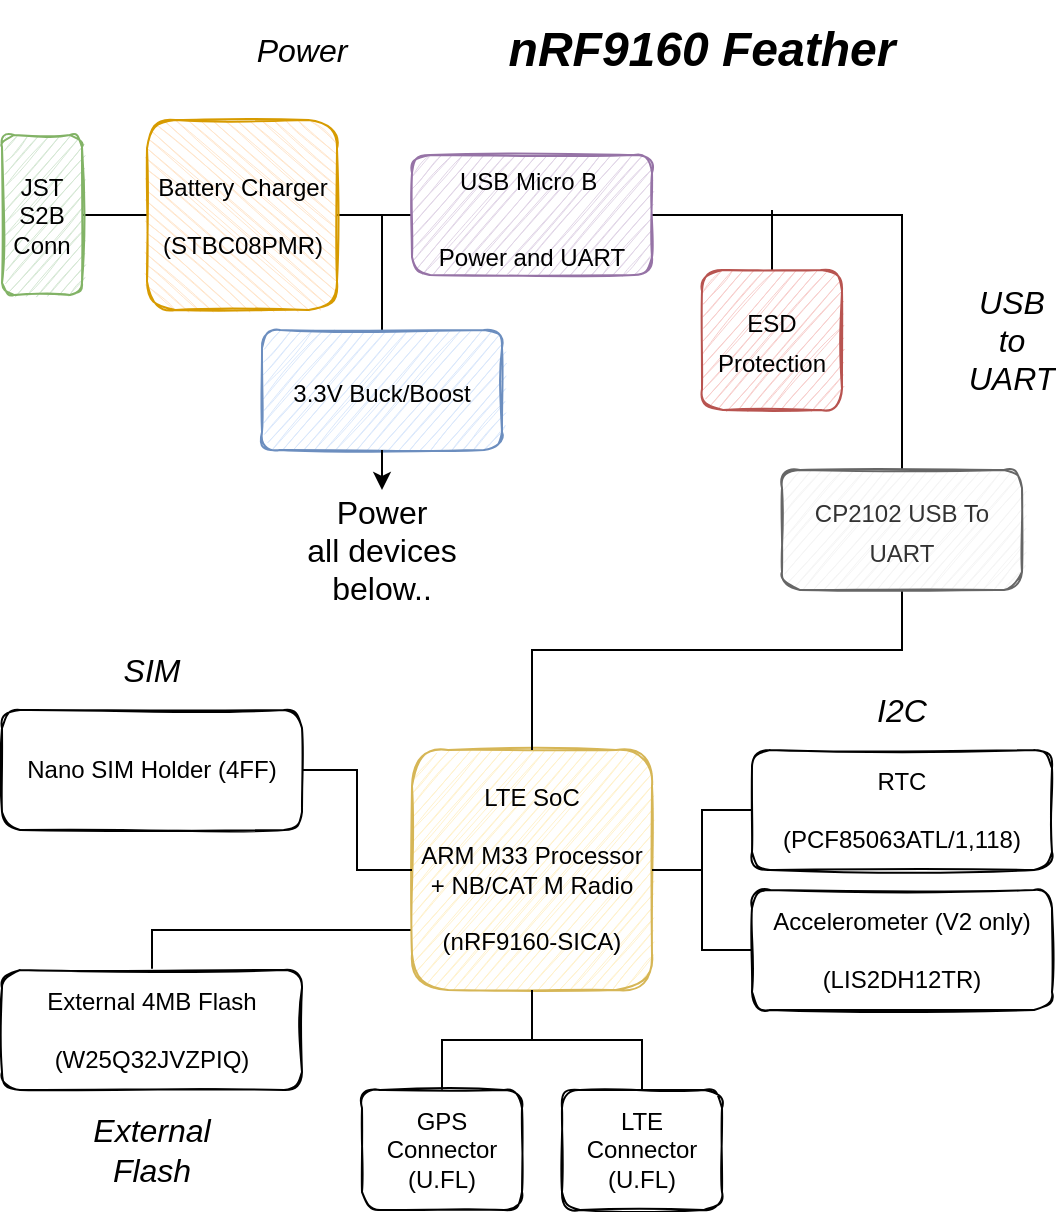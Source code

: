 <mxfile version="13.11.0" type="device"><diagram id="BEykM36OXGtkrBzf-Taj" name="Page-1"><mxGraphModel dx="1057" dy="709" grid="1" gridSize="10" guides="1" tooltips="1" connect="1" arrows="1" fold="1" page="1" pageScale="1" pageWidth="827" pageHeight="1169" math="0" shadow="0"><root><mxCell id="0"/><mxCell id="1" parent="0"/><mxCell id="l_KoXx_oihHd_-f_U5PK-13" value="" style="edgeStyle=orthogonalEdgeStyle;rounded=0;orthogonalLoop=1;jettySize=auto;html=1;endArrow=none;endFill=0;" edge="1" parent="1" source="l_KoXx_oihHd_-f_U5PK-1" target="l_KoXx_oihHd_-f_U5PK-12"><mxGeometry relative="1" as="geometry"/></mxCell><mxCell id="l_KoXx_oihHd_-f_U5PK-19" value="" style="edgeStyle=orthogonalEdgeStyle;rounded=0;orthogonalLoop=1;jettySize=auto;html=1;endArrow=none;endFill=0;fontSize=16;exitX=0.5;exitY=0;exitDx=0;exitDy=0;" edge="1" parent="1" source="l_KoXx_oihHd_-f_U5PK-21"><mxGeometry relative="1" as="geometry"><mxPoint x="320" y="160" as="sourcePoint"/><mxPoint x="320" y="123" as="targetPoint"/></mxGeometry></mxCell><mxCell id="l_KoXx_oihHd_-f_U5PK-39" style="edgeStyle=orthogonalEdgeStyle;rounded=0;orthogonalLoop=1;jettySize=auto;html=1;exitX=0;exitY=0.75;exitDx=0;exitDy=0;endArrow=none;endFill=0;fontSize=16;entryX=0.5;entryY=0;entryDx=0;entryDy=0;" edge="1" parent="1" source="l_KoXx_oihHd_-f_U5PK-1" target="l_KoXx_oihHd_-f_U5PK-41"><mxGeometry relative="1" as="geometry"><mxPoint x="220" y="530" as="targetPoint"/><Array as="points"><mxPoint x="205" y="480"/></Array></mxGeometry></mxCell><mxCell id="l_KoXx_oihHd_-f_U5PK-1" value="LTE SoC&lt;br&gt;&lt;br&gt;ARM M33 Processor&lt;br&gt;+ NB/CAT M Radio&lt;br&gt;&lt;br&gt;(nRF9160-SICA)" style="whiteSpace=wrap;html=1;aspect=fixed;fillColor=#fff2cc;strokeColor=#d6b656;rounded=1;glass=0;shadow=0;sketch=1;" vertex="1" parent="1"><mxGeometry x="335" y="390" width="120" height="120" as="geometry"/></mxCell><mxCell id="l_KoXx_oihHd_-f_U5PK-5" value="" style="edgeStyle=orthogonalEdgeStyle;rounded=0;orthogonalLoop=1;jettySize=auto;html=1;endArrow=none;endFill=0;" edge="1" parent="1" source="l_KoXx_oihHd_-f_U5PK-3"><mxGeometry relative="1" as="geometry"><mxPoint x="170" y="122.5" as="targetPoint"/></mxGeometry></mxCell><mxCell id="l_KoXx_oihHd_-f_U5PK-18" value="" style="edgeStyle=orthogonalEdgeStyle;rounded=0;orthogonalLoop=1;jettySize=auto;html=1;endArrow=none;endFill=0;fontSize=16;" edge="1" parent="1" source="l_KoXx_oihHd_-f_U5PK-3" target="l_KoXx_oihHd_-f_U5PK-17"><mxGeometry relative="1" as="geometry"/></mxCell><mxCell id="l_KoXx_oihHd_-f_U5PK-3" value="Battery Charger&lt;br&gt;&lt;br&gt;(STBC08PMR)" style="whiteSpace=wrap;html=1;aspect=fixed;fillColor=#ffe6cc;strokeColor=#d79b00;direction=south;rounded=1;sketch=1;" vertex="1" parent="1"><mxGeometry x="202.5" y="75" width="95" height="95" as="geometry"/></mxCell><mxCell id="l_KoXx_oihHd_-f_U5PK-7" value="JST&lt;br&gt;S2B&lt;br&gt;Conn" style="rounded=1;whiteSpace=wrap;html=1;shadow=0;glass=0;sketch=1;fillColor=#d5e8d4;strokeColor=#82b366;" vertex="1" parent="1"><mxGeometry x="130" y="82.5" width="40" height="80" as="geometry"/></mxCell><mxCell id="l_KoXx_oihHd_-f_U5PK-14" value="" style="edgeStyle=orthogonalEdgeStyle;rounded=0;orthogonalLoop=1;jettySize=auto;html=1;endArrow=none;endFill=0;" edge="1" parent="1" source="l_KoXx_oihHd_-f_U5PK-11" target="l_KoXx_oihHd_-f_U5PK-1"><mxGeometry relative="1" as="geometry"/></mxCell><mxCell id="l_KoXx_oihHd_-f_U5PK-11" value="RTC&lt;br&gt;&lt;br&gt;(PCF85063ATL/1,118)" style="rounded=1;whiteSpace=wrap;html=1;shadow=0;glass=0;sketch=1;" vertex="1" parent="1"><mxGeometry x="505" y="390" width="150" height="60" as="geometry"/></mxCell><mxCell id="l_KoXx_oihHd_-f_U5PK-12" value="Accelerometer (V2 only)&lt;br&gt;&lt;br&gt;(LIS2DH12TR)" style="rounded=1;whiteSpace=wrap;html=1;shadow=0;glass=0;sketch=1;" vertex="1" parent="1"><mxGeometry x="505" y="460" width="150" height="60" as="geometry"/></mxCell><mxCell id="l_KoXx_oihHd_-f_U5PK-15" value="I2C" style="text;html=1;strokeColor=none;fillColor=none;align=center;verticalAlign=middle;whiteSpace=wrap;rounded=0;shadow=0;glass=0;sketch=1;fontStyle=2;fontSize=16;" vertex="1" parent="1"><mxGeometry x="560" y="360" width="40" height="20" as="geometry"/></mxCell><mxCell id="l_KoXx_oihHd_-f_U5PK-32" style="edgeStyle=orthogonalEdgeStyle;rounded=0;orthogonalLoop=1;jettySize=auto;html=1;entryX=0.5;entryY=0;entryDx=0;entryDy=0;endArrow=none;endFill=0;fontSize=16;" edge="1" parent="1" source="l_KoXx_oihHd_-f_U5PK-17" target="l_KoXx_oihHd_-f_U5PK-31"><mxGeometry relative="1" as="geometry"/></mxCell><mxCell id="l_KoXx_oihHd_-f_U5PK-17" value="&lt;font style=&quot;font-size: 12px&quot;&gt;USB Micro B&amp;nbsp;&lt;br&gt;&lt;br&gt;Power and UART&lt;br&gt;&lt;/font&gt;" style="rounded=1;whiteSpace=wrap;html=1;shadow=0;glass=0;sketch=1;fontSize=16;fillColor=#e1d5e7;strokeColor=#9673a6;" vertex="1" parent="1"><mxGeometry x="335" y="92.5" width="120" height="60" as="geometry"/></mxCell><mxCell id="l_KoXx_oihHd_-f_U5PK-20" value="Power" style="text;html=1;strokeColor=none;fillColor=none;align=center;verticalAlign=middle;whiteSpace=wrap;rounded=0;shadow=0;glass=0;sketch=1;fontStyle=2;fontSize=16;" vertex="1" parent="1"><mxGeometry x="260" y="30" width="40" height="20" as="geometry"/></mxCell><mxCell id="l_KoXx_oihHd_-f_U5PK-21" value="&lt;font style=&quot;font-size: 12px&quot;&gt;3.3V Buck/Boost&lt;/font&gt;" style="rounded=1;whiteSpace=wrap;html=1;shadow=0;glass=0;sketch=1;fontSize=16;fillColor=#dae8fc;strokeColor=#6c8ebf;" vertex="1" parent="1"><mxGeometry x="260" y="180" width="120" height="60" as="geometry"/></mxCell><mxCell id="l_KoXx_oihHd_-f_U5PK-23" value="SIM" style="text;html=1;strokeColor=none;fillColor=none;align=center;verticalAlign=middle;whiteSpace=wrap;rounded=0;shadow=0;glass=0;sketch=1;fontStyle=2;fontSize=16;" vertex="1" parent="1"><mxGeometry x="185" y="340" width="40" height="20" as="geometry"/></mxCell><mxCell id="l_KoXx_oihHd_-f_U5PK-25" value="" style="edgeStyle=orthogonalEdgeStyle;rounded=0;orthogonalLoop=1;jettySize=auto;html=1;endArrow=none;endFill=0;fontSize=16;" edge="1" parent="1" source="l_KoXx_oihHd_-f_U5PK-24" target="l_KoXx_oihHd_-f_U5PK-1"><mxGeometry relative="1" as="geometry"/></mxCell><mxCell id="l_KoXx_oihHd_-f_U5PK-24" value="Nano SIM Holder (4FF)" style="rounded=1;whiteSpace=wrap;html=1;shadow=0;glass=0;sketch=1;" vertex="1" parent="1"><mxGeometry x="130" y="370" width="150" height="60" as="geometry"/></mxCell><mxCell id="l_KoXx_oihHd_-f_U5PK-29" value="" style="edgeStyle=orthogonalEdgeStyle;rounded=0;orthogonalLoop=1;jettySize=auto;html=1;endArrow=none;endFill=0;fontSize=16;" edge="1" parent="1" source="l_KoXx_oihHd_-f_U5PK-27" target="l_KoXx_oihHd_-f_U5PK-1"><mxGeometry relative="1" as="geometry"/></mxCell><mxCell id="l_KoXx_oihHd_-f_U5PK-27" value="GPS Connector&lt;br&gt;(U.FL)" style="rounded=1;whiteSpace=wrap;html=1;shadow=0;glass=0;sketch=1;" vertex="1" parent="1"><mxGeometry x="310" y="560" width="80" height="60" as="geometry"/></mxCell><mxCell id="l_KoXx_oihHd_-f_U5PK-30" value="" style="edgeStyle=orthogonalEdgeStyle;rounded=0;orthogonalLoop=1;jettySize=auto;html=1;endArrow=none;endFill=0;fontSize=16;" edge="1" parent="1" source="l_KoXx_oihHd_-f_U5PK-28" target="l_KoXx_oihHd_-f_U5PK-1"><mxGeometry relative="1" as="geometry"/></mxCell><mxCell id="l_KoXx_oihHd_-f_U5PK-28" value="LTE Connector&lt;br&gt;(U.FL)" style="rounded=1;whiteSpace=wrap;html=1;shadow=0;glass=0;sketch=1;" vertex="1" parent="1"><mxGeometry x="410" y="560" width="80" height="60" as="geometry"/></mxCell><mxCell id="l_KoXx_oihHd_-f_U5PK-33" style="edgeStyle=orthogonalEdgeStyle;rounded=0;orthogonalLoop=1;jettySize=auto;html=1;endArrow=none;endFill=0;fontSize=16;" edge="1" parent="1" source="l_KoXx_oihHd_-f_U5PK-31" target="l_KoXx_oihHd_-f_U5PK-1"><mxGeometry relative="1" as="geometry"><Array as="points"><mxPoint x="580" y="340"/><mxPoint x="395" y="340"/></Array></mxGeometry></mxCell><mxCell id="l_KoXx_oihHd_-f_U5PK-31" value="&lt;font style=&quot;font-size: 12px&quot;&gt;CP2102 USB To UART&lt;/font&gt;" style="rounded=1;whiteSpace=wrap;html=1;shadow=0;glass=0;sketch=1;fontSize=16;fillColor=#f5f5f5;strokeColor=#666666;fontColor=#333333;" vertex="1" parent="1"><mxGeometry x="520" y="250" width="120" height="60" as="geometry"/></mxCell><mxCell id="l_KoXx_oihHd_-f_U5PK-34" value="" style="endArrow=classic;html=1;fontSize=16;exitX=0.5;exitY=1;exitDx=0;exitDy=0;" edge="1" parent="1" source="l_KoXx_oihHd_-f_U5PK-21"><mxGeometry width="50" height="50" relative="1" as="geometry"><mxPoint x="390" y="390" as="sourcePoint"/><mxPoint x="320" y="260" as="targetPoint"/></mxGeometry></mxCell><mxCell id="l_KoXx_oihHd_-f_U5PK-35" value="Power all&amp;nbsp;devices below.." style="text;html=1;strokeColor=none;fillColor=none;align=center;verticalAlign=middle;whiteSpace=wrap;rounded=0;shadow=0;glass=0;sketch=1;fontSize=16;" vertex="1" parent="1"><mxGeometry x="280" y="280" width="80" height="20" as="geometry"/></mxCell><mxCell id="l_KoXx_oihHd_-f_U5PK-37" value="USB to UART" style="text;html=1;strokeColor=none;fillColor=none;align=center;verticalAlign=middle;whiteSpace=wrap;rounded=0;shadow=0;glass=0;sketch=1;fontStyle=2;fontSize=16;" vertex="1" parent="1"><mxGeometry x="615" y="175" width="40" height="20" as="geometry"/></mxCell><mxCell id="l_KoXx_oihHd_-f_U5PK-41" value="External 4MB Flash&lt;br&gt;&lt;br&gt;(W25Q32JVZPIQ)" style="rounded=1;whiteSpace=wrap;html=1;shadow=0;glass=0;sketch=1;" vertex="1" parent="1"><mxGeometry x="130" y="500" width="150" height="60" as="geometry"/></mxCell><mxCell id="l_KoXx_oihHd_-f_U5PK-42" value="External &lt;br&gt;Flash" style="text;html=1;strokeColor=none;fillColor=none;align=center;verticalAlign=middle;whiteSpace=wrap;rounded=0;shadow=0;glass=0;sketch=1;fontStyle=2;fontSize=16;" vertex="1" parent="1"><mxGeometry x="185" y="580" width="40" height="20" as="geometry"/></mxCell><mxCell id="l_KoXx_oihHd_-f_U5PK-49" value="&lt;font size=&quot;5&quot;&gt;&lt;b&gt;nRF9160&amp;nbsp;Feather&lt;br&gt;&lt;/b&gt;&lt;/font&gt;" style="text;html=1;strokeColor=none;fillColor=none;align=center;verticalAlign=middle;whiteSpace=wrap;rounded=0;shadow=0;glass=0;sketch=1;fontSize=16;fontStyle=2" vertex="1" parent="1"><mxGeometry x="340" y="15" width="280" height="50" as="geometry"/></mxCell><mxCell id="l_KoXx_oihHd_-f_U5PK-57" style="edgeStyle=orthogonalEdgeStyle;rounded=0;orthogonalLoop=1;jettySize=auto;html=1;endArrow=none;endFill=0;fontSize=16;" edge="1" parent="1" source="l_KoXx_oihHd_-f_U5PK-52"><mxGeometry relative="1" as="geometry"><mxPoint x="515" y="120" as="targetPoint"/></mxGeometry></mxCell><mxCell id="l_KoXx_oihHd_-f_U5PK-52" value="&lt;font style=&quot;font-size: 12px&quot;&gt;ESD Protection&lt;/font&gt;" style="rounded=1;whiteSpace=wrap;html=1;shadow=0;glass=0;sketch=1;fontSize=16;fillColor=#f8cecc;strokeColor=#b85450;" vertex="1" parent="1"><mxGeometry x="480" y="150" width="70" height="70" as="geometry"/></mxCell></root></mxGraphModel></diagram></mxfile>